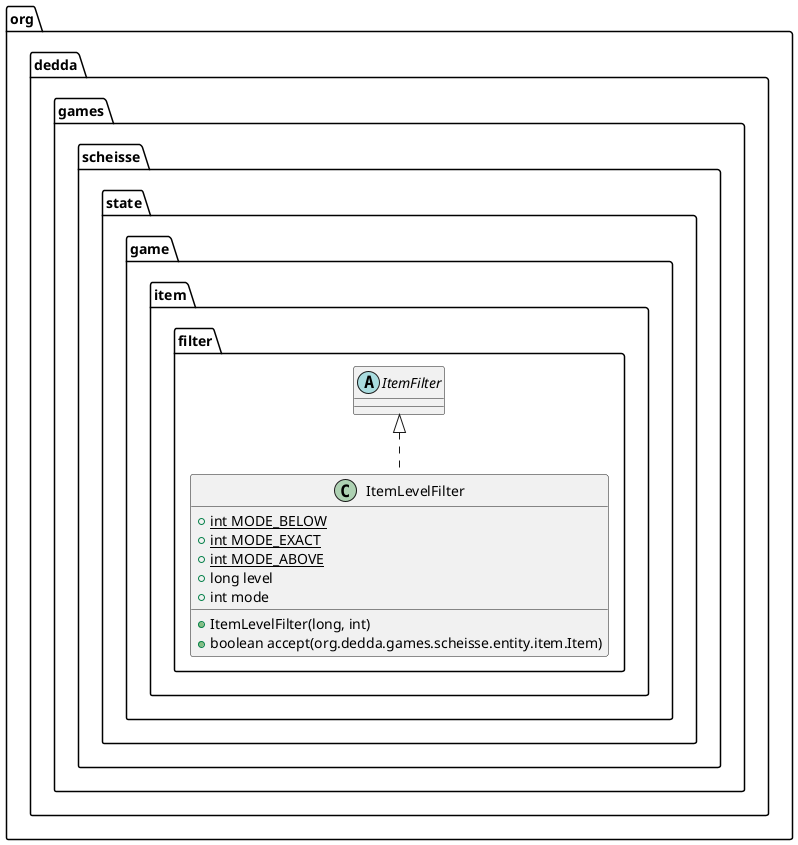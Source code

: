 @startuml
abstract class org.dedda.games.scheisse.state.game.item.filter.ItemFilter

class org.dedda.games.scheisse.state.game.item.filter.ItemLevelFilter{
    + {static} int MODE_BELOW
    + {static} int MODE_EXACT
    + {static} int MODE_ABOVE
    + long level
    + int mode
    + ItemLevelFilter(long, int)
    + boolean accept(org.dedda.games.scheisse.entity.item.Item)
}

org.dedda.games.scheisse.state.game.item.filter.ItemFilter <|.. org.dedda.games.scheisse.state.game.item.filter.ItemLevelFilter
@enduml